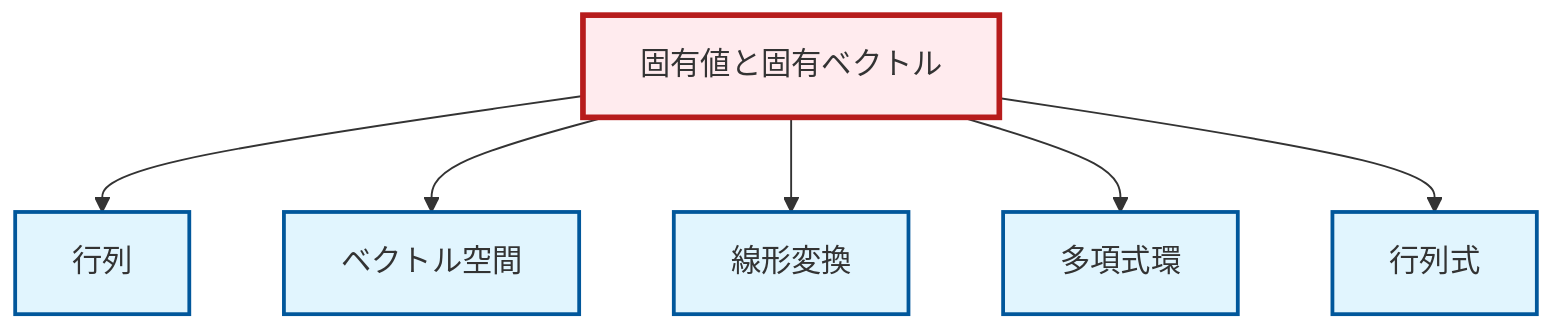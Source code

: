 graph TD
    classDef definition fill:#e1f5fe,stroke:#01579b,stroke-width:2px
    classDef theorem fill:#f3e5f5,stroke:#4a148c,stroke-width:2px
    classDef axiom fill:#fff3e0,stroke:#e65100,stroke-width:2px
    classDef example fill:#e8f5e9,stroke:#1b5e20,stroke-width:2px
    classDef current fill:#ffebee,stroke:#b71c1c,stroke-width:3px
    def-linear-transformation["線形変換"]:::definition
    def-vector-space["ベクトル空間"]:::definition
    def-matrix["行列"]:::definition
    def-determinant["行列式"]:::definition
    def-polynomial-ring["多項式環"]:::definition
    def-eigenvalue-eigenvector["固有値と固有ベクトル"]:::definition
    def-eigenvalue-eigenvector --> def-matrix
    def-eigenvalue-eigenvector --> def-vector-space
    def-eigenvalue-eigenvector --> def-linear-transformation
    def-eigenvalue-eigenvector --> def-polynomial-ring
    def-eigenvalue-eigenvector --> def-determinant
    class def-eigenvalue-eigenvector current